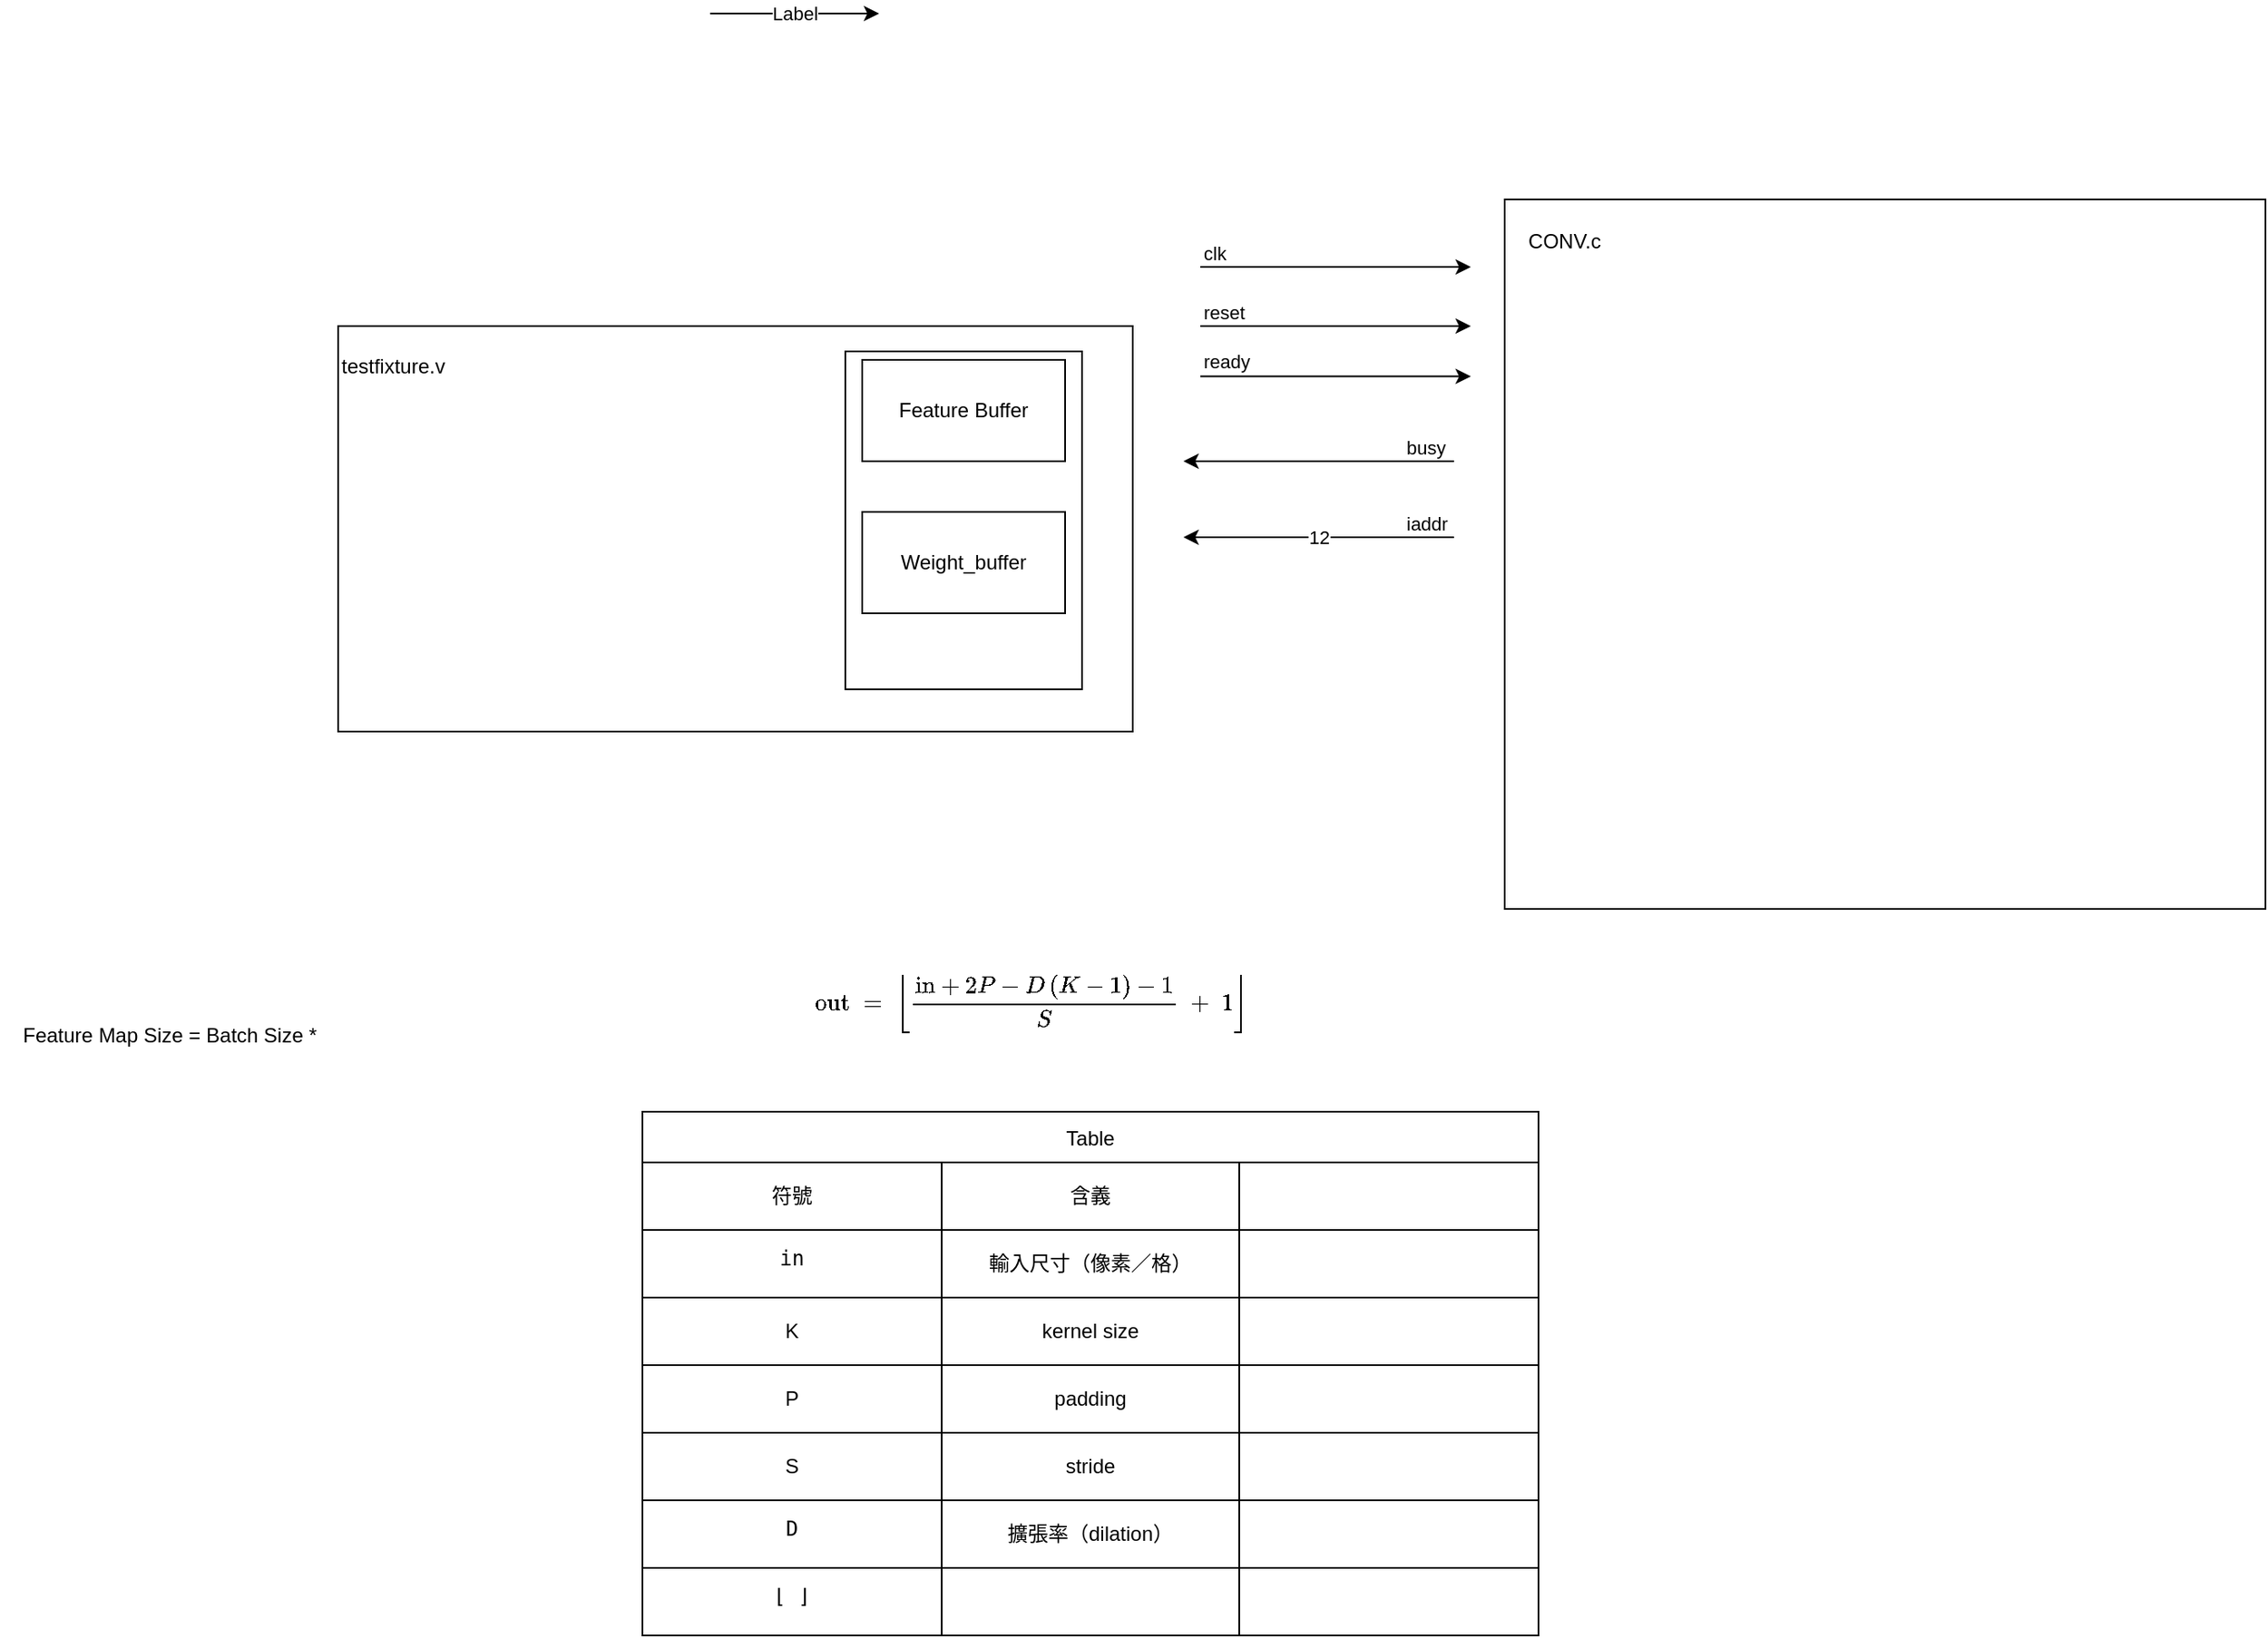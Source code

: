 <mxfile version="27.2.0">
  <diagram name="第 1 页" id="AFa6lCKkdR4vcA1rXibs">
    <mxGraphModel dx="2200" dy="811" grid="1" gridSize="10" guides="1" tooltips="1" connect="1" arrows="1" fold="1" page="1" pageScale="1" pageWidth="827" pageHeight="1169" math="1" shadow="0">
      <root>
        <mxCell id="0" />
        <mxCell id="1" parent="0" />
        <mxCell id="z7tgpSFz8l90t5mB_sXL-1" value="" style="rounded=0;whiteSpace=wrap;html=1;" vertex="1" parent="1">
          <mxGeometry x="-370" y="265" width="470" height="240" as="geometry" />
        </mxCell>
        <mxCell id="z7tgpSFz8l90t5mB_sXL-2" value="" style="rounded=0;whiteSpace=wrap;html=1;" vertex="1" parent="1">
          <mxGeometry x="320" y="190" width="450" height="420" as="geometry" />
        </mxCell>
        <mxCell id="z7tgpSFz8l90t5mB_sXL-3" value="testfixture.v" style="text;whiteSpace=wrap;" vertex="1" parent="1">
          <mxGeometry x="-370" y="275" width="90" height="40" as="geometry" />
        </mxCell>
        <mxCell id="z7tgpSFz8l90t5mB_sXL-5" value="CONV.c" style="text;html=1;align=center;verticalAlign=middle;resizable=0;points=[];autosize=1;strokeColor=none;fillColor=none;" vertex="1" parent="1">
          <mxGeometry x="320" y="200" width="70" height="30" as="geometry" />
        </mxCell>
        <mxCell id="z7tgpSFz8l90t5mB_sXL-9" value="" style="rounded=0;whiteSpace=wrap;html=1;" vertex="1" parent="1">
          <mxGeometry x="-70" y="280" width="140" height="200" as="geometry" />
        </mxCell>
        <mxCell id="z7tgpSFz8l90t5mB_sXL-6" value="Feature Buffer" style="rounded=0;whiteSpace=wrap;html=1;" vertex="1" parent="1">
          <mxGeometry x="-60" y="285" width="120" height="60" as="geometry" />
        </mxCell>
        <mxCell id="z7tgpSFz8l90t5mB_sXL-7" value="Weight_buffer" style="rounded=0;whiteSpace=wrap;html=1;" vertex="1" parent="1">
          <mxGeometry x="-60" y="375" width="120" height="60" as="geometry" />
        </mxCell>
        <mxCell id="z7tgpSFz8l90t5mB_sXL-11" value="" style="endArrow=classic;html=1;rounded=0;" edge="1" parent="1">
          <mxGeometry relative="1" as="geometry">
            <mxPoint x="-150" y="80" as="sourcePoint" />
            <mxPoint x="-50" y="80" as="targetPoint" />
          </mxGeometry>
        </mxCell>
        <mxCell id="z7tgpSFz8l90t5mB_sXL-12" value="Label" style="edgeLabel;resizable=0;html=1;;align=center;verticalAlign=middle;" connectable="0" vertex="1" parent="z7tgpSFz8l90t5mB_sXL-11">
          <mxGeometry relative="1" as="geometry" />
        </mxCell>
        <mxCell id="z7tgpSFz8l90t5mB_sXL-13" value="" style="endArrow=classic;html=1;rounded=0;" edge="1" parent="1">
          <mxGeometry relative="1" as="geometry">
            <mxPoint x="140" y="230" as="sourcePoint" />
            <mxPoint x="300" y="230" as="targetPoint" />
          </mxGeometry>
        </mxCell>
        <mxCell id="z7tgpSFz8l90t5mB_sXL-15" value="clk" style="edgeLabel;resizable=0;html=1;;align=left;verticalAlign=bottom;" connectable="0" vertex="1" parent="z7tgpSFz8l90t5mB_sXL-13">
          <mxGeometry x="-1" relative="1" as="geometry" />
        </mxCell>
        <mxCell id="z7tgpSFz8l90t5mB_sXL-17" value="" style="endArrow=classic;html=1;rounded=0;" edge="1" parent="1">
          <mxGeometry relative="1" as="geometry">
            <mxPoint x="140" y="265" as="sourcePoint" />
            <mxPoint x="300" y="265" as="targetPoint" />
          </mxGeometry>
        </mxCell>
        <mxCell id="z7tgpSFz8l90t5mB_sXL-19" value="reset" style="edgeLabel;resizable=0;html=1;;align=left;verticalAlign=bottom;" connectable="0" vertex="1" parent="z7tgpSFz8l90t5mB_sXL-17">
          <mxGeometry x="-1" relative="1" as="geometry" />
        </mxCell>
        <mxCell id="z7tgpSFz8l90t5mB_sXL-20" value="" style="endArrow=classic;html=1;rounded=0;" edge="1" parent="1">
          <mxGeometry relative="1" as="geometry">
            <mxPoint x="140" y="294.8" as="sourcePoint" />
            <mxPoint x="300" y="294.8" as="targetPoint" />
          </mxGeometry>
        </mxCell>
        <mxCell id="z7tgpSFz8l90t5mB_sXL-22" value="ready" style="edgeLabel;resizable=0;html=1;;align=left;verticalAlign=bottom;" connectable="0" vertex="1" parent="z7tgpSFz8l90t5mB_sXL-20">
          <mxGeometry x="-1" relative="1" as="geometry" />
        </mxCell>
        <mxCell id="z7tgpSFz8l90t5mB_sXL-23" value="" style="endArrow=classic;html=1;rounded=0;" edge="1" parent="1">
          <mxGeometry relative="1" as="geometry">
            <mxPoint x="290" y="345" as="sourcePoint" />
            <mxPoint x="130" y="345" as="targetPoint" />
          </mxGeometry>
        </mxCell>
        <mxCell id="z7tgpSFz8l90t5mB_sXL-25" value="busy" style="edgeLabel;resizable=0;html=1;;align=left;verticalAlign=bottom;" connectable="0" vertex="1" parent="z7tgpSFz8l90t5mB_sXL-23">
          <mxGeometry x="-1" relative="1" as="geometry">
            <mxPoint x="-30" as="offset" />
          </mxGeometry>
        </mxCell>
        <mxCell id="z7tgpSFz8l90t5mB_sXL-26" value="" style="endArrow=classic;html=1;rounded=0;" edge="1" parent="1">
          <mxGeometry relative="1" as="geometry">
            <mxPoint x="290" y="390" as="sourcePoint" />
            <mxPoint x="130" y="390" as="targetPoint" />
          </mxGeometry>
        </mxCell>
        <mxCell id="z7tgpSFz8l90t5mB_sXL-27" value="12" style="edgeLabel;resizable=0;html=1;;align=center;verticalAlign=middle;" connectable="0" vertex="1" parent="z7tgpSFz8l90t5mB_sXL-26">
          <mxGeometry relative="1" as="geometry" />
        </mxCell>
        <mxCell id="z7tgpSFz8l90t5mB_sXL-28" value="iaddr" style="edgeLabel;resizable=0;html=1;;align=left;verticalAlign=bottom;" connectable="0" vertex="1" parent="z7tgpSFz8l90t5mB_sXL-26">
          <mxGeometry x="-1" relative="1" as="geometry">
            <mxPoint x="-30" as="offset" />
          </mxGeometry>
        </mxCell>
        <mxCell id="z7tgpSFz8l90t5mB_sXL-29" value="Feature Map Size = Batch Size *" style="text;html=1;align=center;verticalAlign=middle;resizable=0;points=[];autosize=1;strokeColor=none;fillColor=none;" vertex="1" parent="1">
          <mxGeometry x="-570" y="670" width="200" height="30" as="geometry" />
        </mxCell>
        <mxCell id="z7tgpSFz8l90t5mB_sXL-30" value="\[&#xa;\text{out} \;=\;&#xa;\left\lfloor&#xa;\frac{\text{in} + 2P - D\,(K - 1) - 1}{S} \;+\; 1&#xa;\right\rfloor&#xa;\]" style="text;whiteSpace=wrap;" vertex="1" parent="1">
          <mxGeometry x="-90" y="630" width="260" height="110" as="geometry" />
        </mxCell>
        <mxCell id="z7tgpSFz8l90t5mB_sXL-39" value="Table" style="shape=table;startSize=30;container=1;collapsible=0;childLayout=tableLayout;" vertex="1" parent="1">
          <mxGeometry x="-190" y="730" width="530" height="310" as="geometry" />
        </mxCell>
        <mxCell id="z7tgpSFz8l90t5mB_sXL-64" value="" style="shape=tableRow;horizontal=0;startSize=0;swimlaneHead=0;swimlaneBody=0;strokeColor=inherit;top=0;left=0;bottom=0;right=0;collapsible=0;dropTarget=0;fillColor=none;points=[[0,0.5],[1,0.5]];portConstraint=eastwest;" vertex="1" parent="z7tgpSFz8l90t5mB_sXL-39">
          <mxGeometry y="30" width="530" height="40" as="geometry" />
        </mxCell>
        <mxCell id="z7tgpSFz8l90t5mB_sXL-65" value="符號" style="shape=partialRectangle;html=1;whiteSpace=wrap;connectable=0;strokeColor=inherit;overflow=hidden;fillColor=none;top=0;left=0;bottom=0;right=0;pointerEvents=1;" vertex="1" parent="z7tgpSFz8l90t5mB_sXL-64">
          <mxGeometry width="177" height="40" as="geometry">
            <mxRectangle width="177" height="40" as="alternateBounds" />
          </mxGeometry>
        </mxCell>
        <mxCell id="z7tgpSFz8l90t5mB_sXL-66" value="含義" style="shape=partialRectangle;html=1;whiteSpace=wrap;connectable=0;strokeColor=inherit;overflow=hidden;fillColor=none;top=0;left=0;bottom=0;right=0;pointerEvents=1;" vertex="1" parent="z7tgpSFz8l90t5mB_sXL-64">
          <mxGeometry x="177" width="176" height="40" as="geometry">
            <mxRectangle width="176" height="40" as="alternateBounds" />
          </mxGeometry>
        </mxCell>
        <mxCell id="z7tgpSFz8l90t5mB_sXL-67" value="" style="shape=partialRectangle;html=1;whiteSpace=wrap;connectable=0;strokeColor=inherit;overflow=hidden;fillColor=none;top=0;left=0;bottom=0;right=0;pointerEvents=1;" vertex="1" parent="z7tgpSFz8l90t5mB_sXL-64">
          <mxGeometry x="353" width="177" height="40" as="geometry">
            <mxRectangle width="177" height="40" as="alternateBounds" />
          </mxGeometry>
        </mxCell>
        <mxCell id="z7tgpSFz8l90t5mB_sXL-40" value="" style="shape=tableRow;horizontal=0;startSize=0;swimlaneHead=0;swimlaneBody=0;strokeColor=inherit;top=0;left=0;bottom=0;right=0;collapsible=0;dropTarget=0;fillColor=none;points=[[0,0.5],[1,0.5]];portConstraint=eastwest;" vertex="1" parent="z7tgpSFz8l90t5mB_sXL-39">
          <mxGeometry y="70" width="530" height="40" as="geometry" />
        </mxCell>
        <mxCell id="z7tgpSFz8l90t5mB_sXL-41" value="&lt;table&gt;&lt;tbody&gt;&lt;tr&gt;&lt;td data-col-size=&quot;sm&quot; data-end=&quot;176&quot; data-start=&quot;169&quot;&gt;&lt;code data-end=&quot;175&quot; data-start=&quot;171&quot;&gt;in&lt;/code&gt;&lt;/td&gt;&lt;/tr&gt;&lt;/tbody&gt;&lt;/table&gt;&lt;table&gt;&lt;tbody&gt;&lt;tr&gt;&lt;td data-end=&quot;197&quot; data-start=&quot;176&quot; data-col-size=&quot;sm&quot;&gt;&lt;/td&gt;&lt;/tr&gt;&lt;/tbody&gt;&lt;/table&gt;" style="shape=partialRectangle;html=1;whiteSpace=wrap;connectable=0;strokeColor=inherit;overflow=hidden;fillColor=none;top=0;left=0;bottom=0;right=0;pointerEvents=1;" vertex="1" parent="z7tgpSFz8l90t5mB_sXL-40">
          <mxGeometry width="177" height="40" as="geometry">
            <mxRectangle width="177" height="40" as="alternateBounds" />
          </mxGeometry>
        </mxCell>
        <mxCell id="z7tgpSFz8l90t5mB_sXL-42" value="輸入尺寸（像素／格）" style="shape=partialRectangle;html=1;whiteSpace=wrap;connectable=0;strokeColor=inherit;overflow=hidden;fillColor=none;top=0;left=0;bottom=0;right=0;pointerEvents=1;" vertex="1" parent="z7tgpSFz8l90t5mB_sXL-40">
          <mxGeometry x="177" width="176" height="40" as="geometry">
            <mxRectangle width="176" height="40" as="alternateBounds" />
          </mxGeometry>
        </mxCell>
        <mxCell id="z7tgpSFz8l90t5mB_sXL-43" value="" style="shape=partialRectangle;html=1;whiteSpace=wrap;connectable=0;strokeColor=inherit;overflow=hidden;fillColor=none;top=0;left=0;bottom=0;right=0;pointerEvents=1;" vertex="1" parent="z7tgpSFz8l90t5mB_sXL-40">
          <mxGeometry x="353" width="177" height="40" as="geometry">
            <mxRectangle width="177" height="40" as="alternateBounds" />
          </mxGeometry>
        </mxCell>
        <mxCell id="z7tgpSFz8l90t5mB_sXL-44" value="" style="shape=tableRow;horizontal=0;startSize=0;swimlaneHead=0;swimlaneBody=0;strokeColor=inherit;top=0;left=0;bottom=0;right=0;collapsible=0;dropTarget=0;fillColor=none;points=[[0,0.5],[1,0.5]];portConstraint=eastwest;" vertex="1" parent="z7tgpSFz8l90t5mB_sXL-39">
          <mxGeometry y="110" width="530" height="40" as="geometry" />
        </mxCell>
        <mxCell id="z7tgpSFz8l90t5mB_sXL-45" value="K" style="shape=partialRectangle;html=1;whiteSpace=wrap;connectable=0;strokeColor=inherit;overflow=hidden;fillColor=none;top=0;left=0;bottom=0;right=0;pointerEvents=1;" vertex="1" parent="z7tgpSFz8l90t5mB_sXL-44">
          <mxGeometry width="177" height="40" as="geometry">
            <mxRectangle width="177" height="40" as="alternateBounds" />
          </mxGeometry>
        </mxCell>
        <mxCell id="z7tgpSFz8l90t5mB_sXL-46" value="kernel size" style="shape=partialRectangle;html=1;whiteSpace=wrap;connectable=0;strokeColor=inherit;overflow=hidden;fillColor=none;top=0;left=0;bottom=0;right=0;pointerEvents=1;" vertex="1" parent="z7tgpSFz8l90t5mB_sXL-44">
          <mxGeometry x="177" width="176" height="40" as="geometry">
            <mxRectangle width="176" height="40" as="alternateBounds" />
          </mxGeometry>
        </mxCell>
        <mxCell id="z7tgpSFz8l90t5mB_sXL-47" value="" style="shape=partialRectangle;html=1;whiteSpace=wrap;connectable=0;strokeColor=inherit;overflow=hidden;fillColor=none;top=0;left=0;bottom=0;right=0;pointerEvents=1;" vertex="1" parent="z7tgpSFz8l90t5mB_sXL-44">
          <mxGeometry x="353" width="177" height="40" as="geometry">
            <mxRectangle width="177" height="40" as="alternateBounds" />
          </mxGeometry>
        </mxCell>
        <mxCell id="z7tgpSFz8l90t5mB_sXL-48" value="" style="shape=tableRow;horizontal=0;startSize=0;swimlaneHead=0;swimlaneBody=0;strokeColor=inherit;top=0;left=0;bottom=0;right=0;collapsible=0;dropTarget=0;fillColor=none;points=[[0,0.5],[1,0.5]];portConstraint=eastwest;" vertex="1" parent="z7tgpSFz8l90t5mB_sXL-39">
          <mxGeometry y="150" width="530" height="40" as="geometry" />
        </mxCell>
        <mxCell id="z7tgpSFz8l90t5mB_sXL-49" value="P" style="shape=partialRectangle;html=1;whiteSpace=wrap;connectable=0;strokeColor=inherit;overflow=hidden;fillColor=none;top=0;left=0;bottom=0;right=0;pointerEvents=1;" vertex="1" parent="z7tgpSFz8l90t5mB_sXL-48">
          <mxGeometry width="177" height="40" as="geometry">
            <mxRectangle width="177" height="40" as="alternateBounds" />
          </mxGeometry>
        </mxCell>
        <mxCell id="z7tgpSFz8l90t5mB_sXL-50" value="padding" style="shape=partialRectangle;html=1;whiteSpace=wrap;connectable=0;strokeColor=inherit;overflow=hidden;fillColor=none;top=0;left=0;bottom=0;right=0;pointerEvents=1;" vertex="1" parent="z7tgpSFz8l90t5mB_sXL-48">
          <mxGeometry x="177" width="176" height="40" as="geometry">
            <mxRectangle width="176" height="40" as="alternateBounds" />
          </mxGeometry>
        </mxCell>
        <mxCell id="z7tgpSFz8l90t5mB_sXL-51" value="" style="shape=partialRectangle;html=1;whiteSpace=wrap;connectable=0;strokeColor=inherit;overflow=hidden;fillColor=none;top=0;left=0;bottom=0;right=0;pointerEvents=1;" vertex="1" parent="z7tgpSFz8l90t5mB_sXL-48">
          <mxGeometry x="353" width="177" height="40" as="geometry">
            <mxRectangle width="177" height="40" as="alternateBounds" />
          </mxGeometry>
        </mxCell>
        <mxCell id="z7tgpSFz8l90t5mB_sXL-52" value="" style="shape=tableRow;horizontal=0;startSize=0;swimlaneHead=0;swimlaneBody=0;strokeColor=inherit;top=0;left=0;bottom=0;right=0;collapsible=0;dropTarget=0;fillColor=none;points=[[0,0.5],[1,0.5]];portConstraint=eastwest;" vertex="1" parent="z7tgpSFz8l90t5mB_sXL-39">
          <mxGeometry y="190" width="530" height="40" as="geometry" />
        </mxCell>
        <mxCell id="z7tgpSFz8l90t5mB_sXL-53" value="S" style="shape=partialRectangle;html=1;whiteSpace=wrap;connectable=0;strokeColor=inherit;overflow=hidden;fillColor=none;top=0;left=0;bottom=0;right=0;pointerEvents=1;" vertex="1" parent="z7tgpSFz8l90t5mB_sXL-52">
          <mxGeometry width="177" height="40" as="geometry">
            <mxRectangle width="177" height="40" as="alternateBounds" />
          </mxGeometry>
        </mxCell>
        <mxCell id="z7tgpSFz8l90t5mB_sXL-54" value="stride" style="shape=partialRectangle;html=1;whiteSpace=wrap;connectable=0;strokeColor=inherit;overflow=hidden;fillColor=none;top=0;left=0;bottom=0;right=0;pointerEvents=1;" vertex="1" parent="z7tgpSFz8l90t5mB_sXL-52">
          <mxGeometry x="177" width="176" height="40" as="geometry">
            <mxRectangle width="176" height="40" as="alternateBounds" />
          </mxGeometry>
        </mxCell>
        <mxCell id="z7tgpSFz8l90t5mB_sXL-55" value="" style="shape=partialRectangle;html=1;whiteSpace=wrap;connectable=0;strokeColor=inherit;overflow=hidden;fillColor=none;top=0;left=0;bottom=0;right=0;pointerEvents=1;" vertex="1" parent="z7tgpSFz8l90t5mB_sXL-52">
          <mxGeometry x="353" width="177" height="40" as="geometry">
            <mxRectangle width="177" height="40" as="alternateBounds" />
          </mxGeometry>
        </mxCell>
        <mxCell id="z7tgpSFz8l90t5mB_sXL-60" value="" style="shape=tableRow;horizontal=0;startSize=0;swimlaneHead=0;swimlaneBody=0;strokeColor=inherit;top=0;left=0;bottom=0;right=0;collapsible=0;dropTarget=0;fillColor=none;points=[[0,0.5],[1,0.5]];portConstraint=eastwest;" vertex="1" parent="z7tgpSFz8l90t5mB_sXL-39">
          <mxGeometry y="230" width="530" height="40" as="geometry" />
        </mxCell>
        <mxCell id="z7tgpSFz8l90t5mB_sXL-61" value="&lt;table&gt;&lt;tbody&gt;&lt;tr&gt;&lt;td data-col-size=&quot;sm&quot; data-end=&quot;345&quot; data-start=&quot;338&quot;&gt;&lt;code data-end=&quot;343&quot; data-start=&quot;340&quot;&gt;D&lt;/code&gt;&lt;/td&gt;&lt;/tr&gt;&lt;/tbody&gt;&lt;/table&gt;&lt;table&gt;&lt;tbody&gt;&lt;tr&gt;&lt;td data-end=&quot;362&quot; data-start=&quot;345&quot; data-col-size=&quot;sm&quot;&gt;&lt;/td&gt;&lt;/tr&gt;&lt;/tbody&gt;&lt;/table&gt;" style="shape=partialRectangle;html=1;whiteSpace=wrap;connectable=0;strokeColor=inherit;overflow=hidden;fillColor=none;top=0;left=0;bottom=0;right=0;pointerEvents=1;" vertex="1" parent="z7tgpSFz8l90t5mB_sXL-60">
          <mxGeometry width="177" height="40" as="geometry">
            <mxRectangle width="177" height="40" as="alternateBounds" />
          </mxGeometry>
        </mxCell>
        <mxCell id="z7tgpSFz8l90t5mB_sXL-62" value="擴張率（dilation）" style="shape=partialRectangle;html=1;whiteSpace=wrap;connectable=0;strokeColor=inherit;overflow=hidden;fillColor=none;top=0;left=0;bottom=0;right=0;pointerEvents=1;" vertex="1" parent="z7tgpSFz8l90t5mB_sXL-60">
          <mxGeometry x="177" width="176" height="40" as="geometry">
            <mxRectangle width="176" height="40" as="alternateBounds" />
          </mxGeometry>
        </mxCell>
        <mxCell id="z7tgpSFz8l90t5mB_sXL-63" value="" style="shape=partialRectangle;html=1;whiteSpace=wrap;connectable=0;strokeColor=inherit;overflow=hidden;fillColor=none;top=0;left=0;bottom=0;right=0;pointerEvents=1;" vertex="1" parent="z7tgpSFz8l90t5mB_sXL-60">
          <mxGeometry x="353" width="177" height="40" as="geometry">
            <mxRectangle width="177" height="40" as="alternateBounds" />
          </mxGeometry>
        </mxCell>
        <mxCell id="z7tgpSFz8l90t5mB_sXL-56" value="" style="shape=tableRow;horizontal=0;startSize=0;swimlaneHead=0;swimlaneBody=0;strokeColor=inherit;top=0;left=0;bottom=0;right=0;collapsible=0;dropTarget=0;fillColor=none;points=[[0,0.5],[1,0.5]];portConstraint=eastwest;" vertex="1" parent="z7tgpSFz8l90t5mB_sXL-39">
          <mxGeometry y="270" width="530" height="40" as="geometry" />
        </mxCell>
        <mxCell id="z7tgpSFz8l90t5mB_sXL-57" value="&lt;table&gt;&lt;tbody&gt;&lt;tr&gt;&lt;td data-col-size=&quot;sm&quot; data-end=&quot;345&quot; data-start=&quot;338&quot;&gt;&lt;code data-end=&quot;343&quot; data-start=&quot;340&quot;&gt;⌊ ⌋&lt;/code&gt;&lt;/td&gt;&lt;/tr&gt;&lt;/tbody&gt;&lt;/table&gt;&lt;table&gt;&lt;tbody&gt;&lt;tr&gt;&lt;td data-end=&quot;362&quot; data-start=&quot;345&quot; data-col-size=&quot;sm&quot;&gt;&lt;/td&gt;&lt;/tr&gt;&lt;/tbody&gt;&lt;/table&gt;" style="shape=partialRectangle;html=1;whiteSpace=wrap;connectable=0;strokeColor=inherit;overflow=hidden;fillColor=none;top=0;left=0;bottom=0;right=0;pointerEvents=1;" vertex="1" parent="z7tgpSFz8l90t5mB_sXL-56">
          <mxGeometry width="177" height="40" as="geometry">
            <mxRectangle width="177" height="40" as="alternateBounds" />
          </mxGeometry>
        </mxCell>
        <mxCell id="z7tgpSFz8l90t5mB_sXL-58" value="" style="shape=partialRectangle;html=1;whiteSpace=wrap;connectable=0;strokeColor=inherit;overflow=hidden;fillColor=none;top=0;left=0;bottom=0;right=0;pointerEvents=1;" vertex="1" parent="z7tgpSFz8l90t5mB_sXL-56">
          <mxGeometry x="177" width="176" height="40" as="geometry">
            <mxRectangle width="176" height="40" as="alternateBounds" />
          </mxGeometry>
        </mxCell>
        <mxCell id="z7tgpSFz8l90t5mB_sXL-59" value="" style="shape=partialRectangle;html=1;whiteSpace=wrap;connectable=0;strokeColor=inherit;overflow=hidden;fillColor=none;top=0;left=0;bottom=0;right=0;pointerEvents=1;" vertex="1" parent="z7tgpSFz8l90t5mB_sXL-56">
          <mxGeometry x="353" width="177" height="40" as="geometry">
            <mxRectangle width="177" height="40" as="alternateBounds" />
          </mxGeometry>
        </mxCell>
      </root>
    </mxGraphModel>
  </diagram>
</mxfile>
